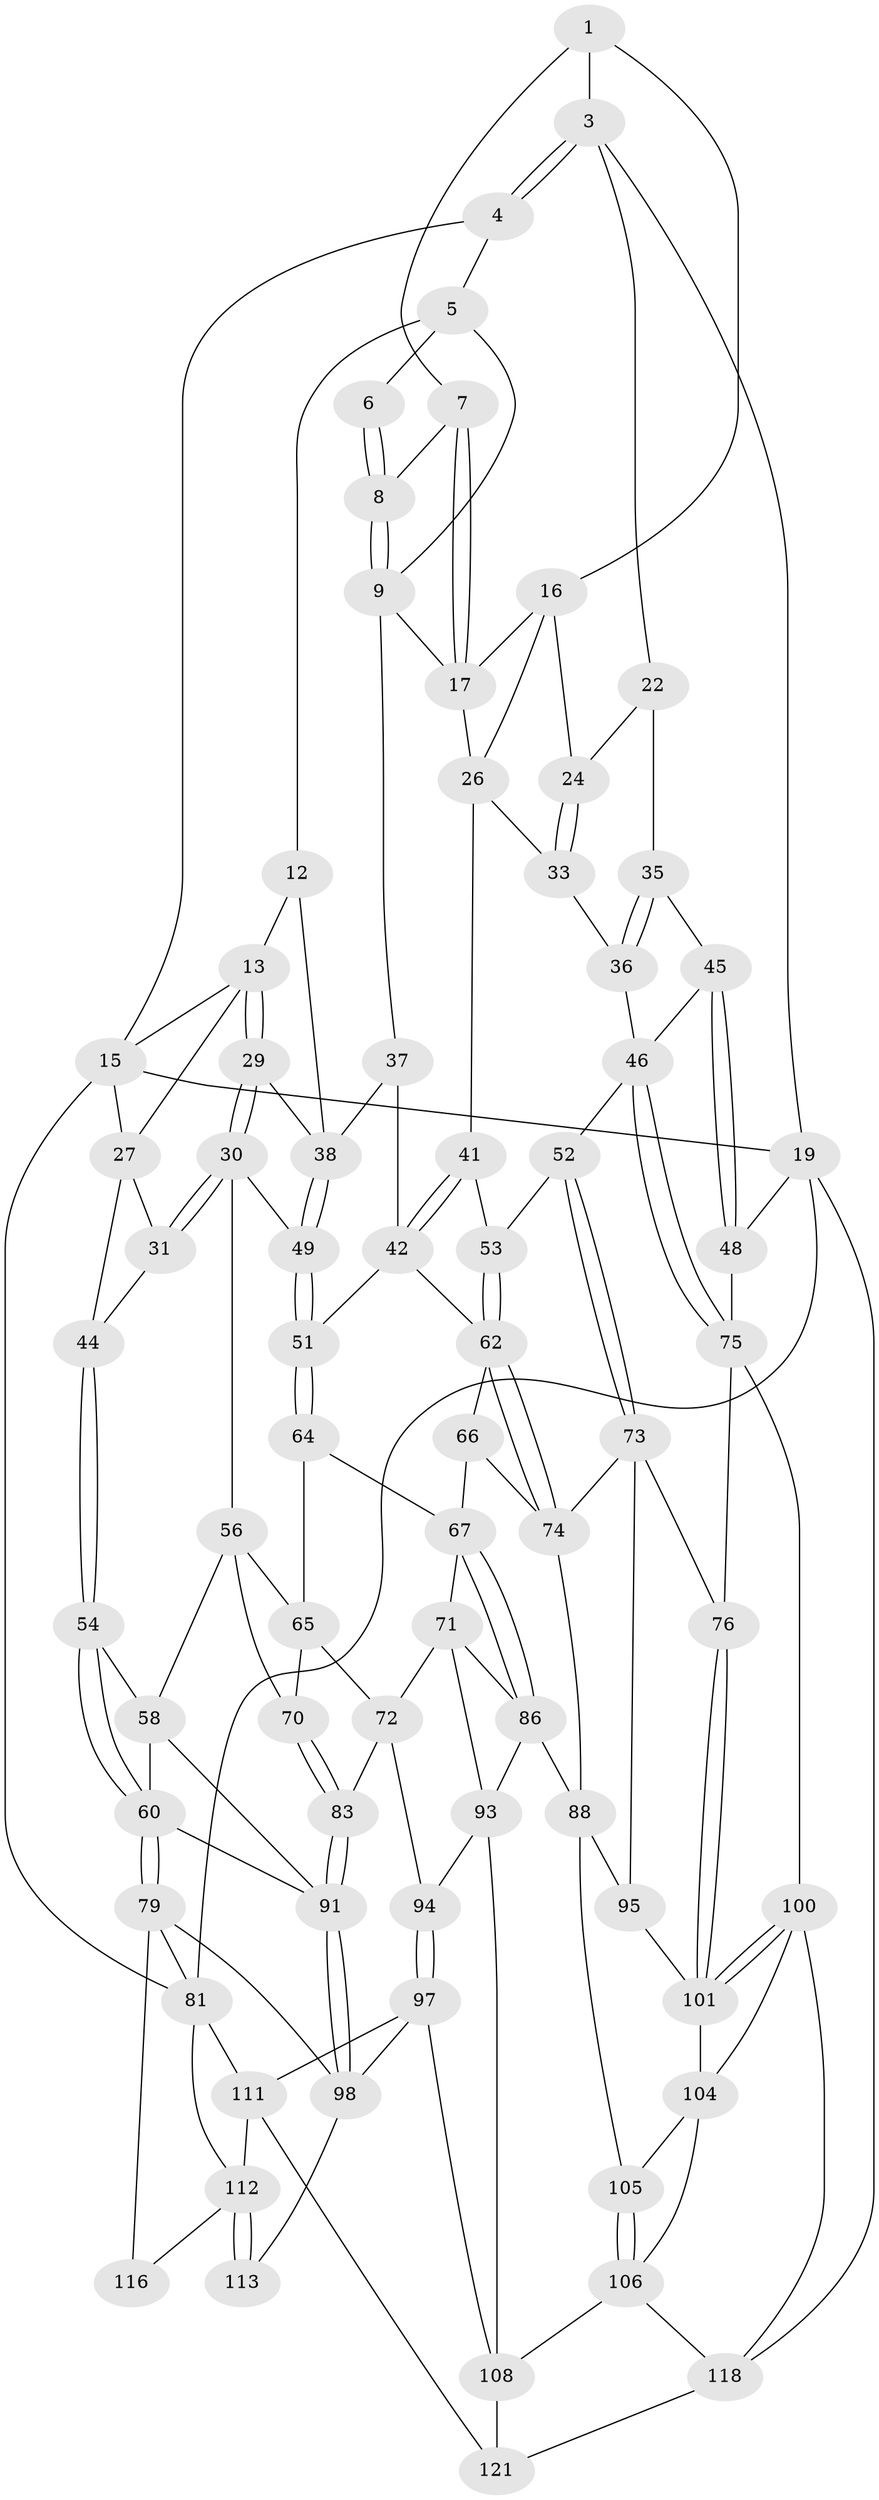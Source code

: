 // Generated by graph-tools (version 1.1) at 2025/24/03/03/25 07:24:32]
// undirected, 75 vertices, 163 edges
graph export_dot {
graph [start="1"]
  node [color=gray90,style=filled];
  1 [pos="+0.636065515907382+0.03895165506309988",super="+2"];
  3 [pos="+0.9248505236130387+0",super="+18"];
  4 [pos="+0.2900990921984704+0"];
  5 [pos="+0.3601622560879582+0",super="+11"];
  6 [pos="+0.42444883910320996+0"];
  7 [pos="+0.6010032174571522+0.0832863035756439"];
  8 [pos="+0.5736115796701647+0.09361004039819425"];
  9 [pos="+0.50202467767453+0.20849383018170234",super="+10"];
  12 [pos="+0.3997100015377661+0.2058459601070828"];
  13 [pos="+0.2666029342053884+0.211065682838893",super="+14"];
  15 [pos="+0.23355900006356164+0",super="+20"];
  16 [pos="+0.7154638906484236+0.14668061400800986",super="+25"];
  17 [pos="+0.6489302933887684+0.15079480233666198",super="+21"];
  19 [pos="+1+0",super="+99"];
  22 [pos="+0.9581169496924468+0.10938157631462178",super="+23"];
  24 [pos="+0.7525339385524327+0.205942724395025"];
  26 [pos="+0.6634784915379511+0.262488156238561",super="+34"];
  27 [pos="+0+0.12100788627449506",super="+28"];
  29 [pos="+0.2518998585356047+0.30114745507932505"];
  30 [pos="+0.19837078364538752+0.37207686767858394",super="+50"];
  31 [pos="+0.19087651307364142+0.37197209646513824",super="+32"];
  33 [pos="+0.7655686241669069+0.338739557065786"];
  35 [pos="+0.8120432712378225+0.2954539093292827",super="+40"];
  36 [pos="+0.7820280739948973+0.3428828037488649"];
  37 [pos="+0.5025078890617722+0.26456339606859863"];
  38 [pos="+0.38330855393505625+0.3473175213046344",super="+39"];
  41 [pos="+0.6616780166116089+0.3518112175243867"];
  42 [pos="+0.5505979645975043+0.410682762722351",super="+43"];
  44 [pos="+0+0.2956188104212345"];
  45 [pos="+0.9478190195362487+0.4619167687540866"];
  46 [pos="+0.9443711282028184+0.4633140215740888",super="+47"];
  48 [pos="+1+0.46449581587305466",super="+84"];
  49 [pos="+0.39021586088190247+0.3835010095472478"];
  51 [pos="+0.4667725638390453+0.4377605167146415"];
  52 [pos="+0.8758720517691875+0.4605747331215385"];
  53 [pos="+0.7285359445508932+0.4710527539627804"];
  54 [pos="+0+0.42667969592417065",super="+55"];
  56 [pos="+0.26132997365927857+0.44509459329012757",super="+57"];
  58 [pos="+0.18436923098812072+0.5837063233548521",super="+59"];
  60 [pos="+0+0.5351185027910275",super="+61"];
  62 [pos="+0.6601326308333131+0.5303201485208942",super="+63"];
  64 [pos="+0.4607162610625536+0.4484072135193897"];
  65 [pos="+0.3136519733607031+0.4928259522935781",super="+69"];
  66 [pos="+0.5557236523578769+0.5590670970859603"];
  67 [pos="+0.5277829544200697+0.5891428510535807",super="+68"];
  70 [pos="+0.30927974662202706+0.5781542514252094"];
  71 [pos="+0.41174641406984036+0.5730603698824192",super="+87"];
  72 [pos="+0.3602279009305926+0.5705036008689505",super="+82"];
  73 [pos="+0.7599456460969248+0.6101029074339402",super="+77"];
  74 [pos="+0.6895896380526657+0.6008755413037349",super="+78"];
  75 [pos="+0.9109793680447259+0.6592590671037398",super="+85"];
  76 [pos="+0.8925565092827187+0.6666457988829688"];
  79 [pos="+0+0.7676520062751978",super="+80"];
  81 [pos="+0+1",super="+120"];
  83 [pos="+0.28973279463430796+0.6299312046433231"];
  86 [pos="+0.5046825285208117+0.6318537146396614",super="+90"];
  88 [pos="+0.6277105995511679+0.6849762991967542",super="+89"];
  91 [pos="+0.16215190345772312+0.6700149989671615",super="+92"];
  93 [pos="+0.3539578343070566+0.7542045607370577",super="+96"];
  94 [pos="+0.3534562318633922+0.7543637241032709"];
  95 [pos="+0.8064276862319796+0.7069635379459251"];
  97 [pos="+0.33938643012621156+0.7657952205227756",super="+110"];
  98 [pos="+0.1803457406927857+0.7621812538024032",super="+102"];
  100 [pos="+1+0.8493329326279262",super="+114"];
  101 [pos="+0.8933228684057739+0.8110445791591876",super="+103"];
  104 [pos="+0.7759161076577799+0.8058716296536971",super="+115"];
  105 [pos="+0.6830638700239312+0.7701661171076151"];
  106 [pos="+0.586922874050052+0.8982778742327066",super="+107"];
  108 [pos="+0.5430385823197541+0.9221975564191024",super="+109"];
  111 [pos="+0.29656578778783466+0.93748251433512",super="+119"];
  112 [pos="+0.1587004013857053+0.8628065319747663",super="+117"];
  113 [pos="+0.15477087531598382+0.850223952677185"];
  116 [pos="+0.011451810915820471+0.9258083568750854"];
  118 [pos="+0.7843075750481736+0.9567312466535322",super="+122"];
  121 [pos="+0.5264470339435765+1"];
  1 -- 7;
  1 -- 16;
  1 -- 3;
  3 -- 4;
  3 -- 4;
  3 -- 19;
  3 -- 22;
  4 -- 5;
  4 -- 15;
  5 -- 6;
  5 -- 12;
  5 -- 9;
  6 -- 8;
  6 -- 8;
  7 -- 8;
  7 -- 17;
  7 -- 17;
  8 -- 9;
  8 -- 9;
  9 -- 37;
  9 -- 17;
  12 -- 13;
  12 -- 38;
  13 -- 29;
  13 -- 29;
  13 -- 27;
  13 -- 15;
  15 -- 27;
  15 -- 81;
  15 -- 19;
  16 -- 17;
  16 -- 24;
  16 -- 26;
  17 -- 26;
  19 -- 48 [weight=2];
  19 -- 81;
  19 -- 118;
  22 -- 35 [weight=2];
  22 -- 24;
  24 -- 33;
  24 -- 33;
  26 -- 33;
  26 -- 41;
  27 -- 44;
  27 -- 31;
  29 -- 30;
  29 -- 30;
  29 -- 38;
  30 -- 31;
  30 -- 31;
  30 -- 56;
  30 -- 49;
  31 -- 44;
  33 -- 36;
  35 -- 36;
  35 -- 36;
  35 -- 45;
  36 -- 46;
  37 -- 38;
  37 -- 42;
  38 -- 49;
  38 -- 49;
  41 -- 42;
  41 -- 42;
  41 -- 53;
  42 -- 51;
  42 -- 62;
  44 -- 54;
  44 -- 54;
  45 -- 46;
  45 -- 48;
  45 -- 48;
  46 -- 75;
  46 -- 75;
  46 -- 52;
  48 -- 75;
  49 -- 51;
  49 -- 51;
  51 -- 64;
  51 -- 64;
  52 -- 53;
  52 -- 73;
  52 -- 73;
  53 -- 62;
  53 -- 62;
  54 -- 60;
  54 -- 60;
  54 -- 58;
  56 -- 65;
  56 -- 58;
  56 -- 70;
  58 -- 60;
  58 -- 91;
  60 -- 79;
  60 -- 79;
  60 -- 91;
  62 -- 74;
  62 -- 74;
  62 -- 66;
  64 -- 65;
  64 -- 67;
  65 -- 72;
  65 -- 70;
  66 -- 67;
  66 -- 74;
  67 -- 86;
  67 -- 86;
  67 -- 71;
  70 -- 83;
  70 -- 83;
  71 -- 72;
  71 -- 93;
  71 -- 86;
  72 -- 83;
  72 -- 94;
  73 -- 74;
  73 -- 76;
  73 -- 95;
  74 -- 88;
  75 -- 76;
  75 -- 100;
  76 -- 101;
  76 -- 101;
  79 -- 81;
  79 -- 116;
  79 -- 98;
  81 -- 112;
  81 -- 111;
  83 -- 91;
  83 -- 91;
  86 -- 88;
  86 -- 93;
  88 -- 95;
  88 -- 105;
  91 -- 98;
  91 -- 98;
  93 -- 94;
  93 -- 108;
  94 -- 97;
  94 -- 97;
  95 -- 101;
  97 -- 98;
  97 -- 108;
  97 -- 111;
  98 -- 113;
  100 -- 101;
  100 -- 101;
  100 -- 118;
  100 -- 104;
  101 -- 104;
  104 -- 105;
  104 -- 106;
  105 -- 106;
  105 -- 106;
  106 -- 108;
  106 -- 118;
  108 -- 121;
  111 -- 112;
  111 -- 121;
  112 -- 113;
  112 -- 113;
  112 -- 116;
  118 -- 121;
}
